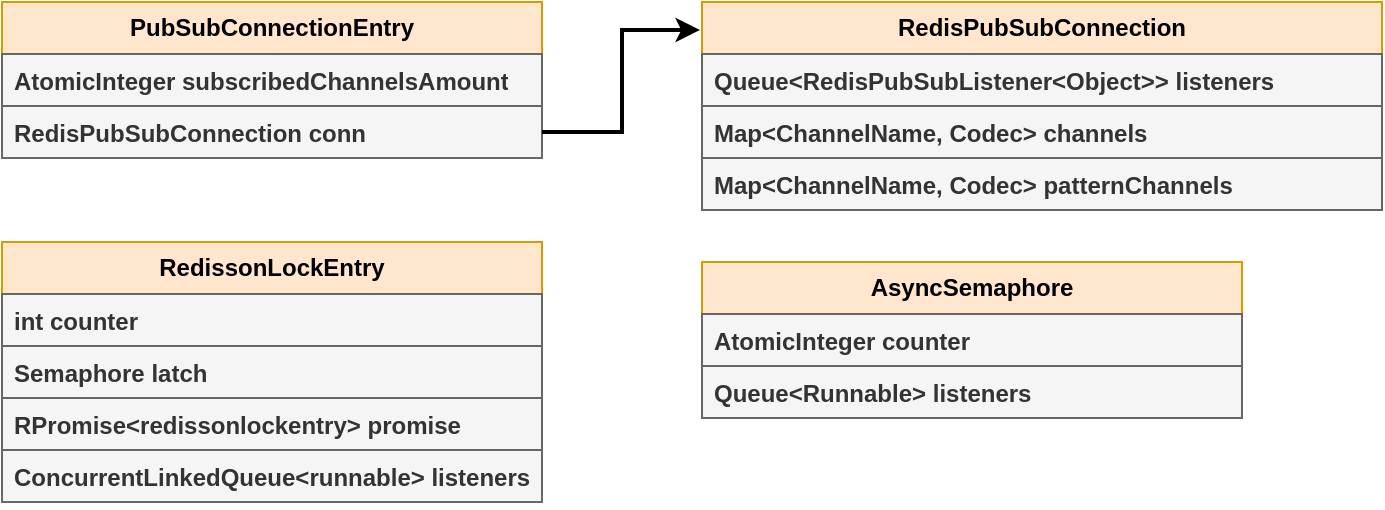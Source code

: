 <mxfile version="14.4.3" type="device"><diagram id="NFw1PuzPSQkCXQCqtwqA" name="第 1 页"><mxGraphModel dx="1422" dy="822" grid="1" gridSize="10" guides="1" tooltips="1" connect="1" arrows="1" fold="1" page="1" pageScale="1" pageWidth="827" pageHeight="1169" math="0" shadow="0"><root><mxCell id="0"/><mxCell id="1" parent="0"/><mxCell id="BqEv7E_Hn3-AEk-wpneH-15" value="PubSubConnectionEntry" style="swimlane;fontStyle=1;childLayout=stackLayout;horizontal=1;startSize=26;fillColor=#ffe6cc;horizontalStack=0;resizeParent=1;resizeParentMax=0;resizeLast=0;collapsible=1;marginBottom=0;strokeColor=#d79b00;fontFamily=Helvetica;whiteSpace=wrap;" parent="1" vertex="1"><mxGeometry x="50" y="130" width="270" height="78" as="geometry"/></mxCell><mxCell id="BqEv7E_Hn3-AEk-wpneH-16" value="AtomicInteger subscribedChannelsAmount" style="text;strokeColor=#666666;fillColor=#f5f5f5;align=left;verticalAlign=top;spacingLeft=4;spacingRight=4;overflow=hidden;rotatable=0;points=[[0,0.5],[1,0.5]];portConstraint=eastwest;fontColor=#333333;fontStyle=1;fontFamily=Helvetica;whiteSpace=wrap;" parent="BqEv7E_Hn3-AEk-wpneH-15" vertex="1"><mxGeometry y="26" width="270" height="26" as="geometry"/></mxCell><mxCell id="BqEv7E_Hn3-AEk-wpneH-17" value="RedisPubSubConnection conn" style="text;strokeColor=#666666;fillColor=#f5f5f5;align=left;verticalAlign=top;spacingLeft=4;spacingRight=4;overflow=hidden;rotatable=0;points=[[0,0.5],[1,0.5]];portConstraint=eastwest;fontColor=#333333;fontStyle=1;fontFamily=Helvetica;whiteSpace=wrap;" parent="BqEv7E_Hn3-AEk-wpneH-15" vertex="1"><mxGeometry y="52" width="270" height="26" as="geometry"/></mxCell><mxCell id="BqEv7E_Hn3-AEk-wpneH-19" value="RedissonLockEntry" style="swimlane;fontStyle=1;childLayout=stackLayout;horizontal=1;startSize=26;fillColor=#ffe6cc;horizontalStack=0;resizeParent=1;resizeParentMax=0;resizeLast=0;collapsible=1;marginBottom=0;strokeColor=#d79b00;fontFamily=Helvetica;whiteSpace=wrap;" parent="1" vertex="1"><mxGeometry x="50" y="250" width="270" height="130" as="geometry"/></mxCell><mxCell id="BqEv7E_Hn3-AEk-wpneH-20" value="int counter" style="text;strokeColor=#666666;fillColor=#f5f5f5;align=left;verticalAlign=top;spacingLeft=4;spacingRight=4;overflow=hidden;rotatable=0;points=[[0,0.5],[1,0.5]];portConstraint=eastwest;fontColor=#333333;fontStyle=1;fontFamily=Helvetica;whiteSpace=wrap;" parent="BqEv7E_Hn3-AEk-wpneH-19" vertex="1"><mxGeometry y="26" width="270" height="26" as="geometry"/></mxCell><mxCell id="BqEv7E_Hn3-AEk-wpneH-21" value="Semaphore latch" style="text;strokeColor=#666666;fillColor=#f5f5f5;align=left;verticalAlign=top;spacingLeft=4;spacingRight=4;overflow=hidden;rotatable=0;points=[[0,0.5],[1,0.5]];portConstraint=eastwest;fontColor=#333333;fontStyle=1;fontFamily=Helvetica;whiteSpace=wrap;" parent="BqEv7E_Hn3-AEk-wpneH-19" vertex="1"><mxGeometry y="52" width="270" height="26" as="geometry"/></mxCell><mxCell id="BqEv7E_Hn3-AEk-wpneH-31" value="RPromise&lt;redissonlockentry&gt; promise" style="text;strokeColor=#666666;fillColor=#f5f5f5;align=left;verticalAlign=top;spacingLeft=4;spacingRight=4;overflow=hidden;rotatable=0;points=[[0,0.5],[1,0.5]];portConstraint=eastwest;fontColor=#333333;fontStyle=1;fontFamily=Helvetica;whiteSpace=wrap;" parent="BqEv7E_Hn3-AEk-wpneH-19" vertex="1"><mxGeometry y="78" width="270" height="26" as="geometry"/></mxCell><mxCell id="BqEv7E_Hn3-AEk-wpneH-32" value=" ConcurrentLinkedQueue&lt;runnable&gt; listeners" style="text;strokeColor=#666666;fillColor=#f5f5f5;align=left;verticalAlign=top;spacingLeft=4;spacingRight=4;overflow=hidden;rotatable=0;points=[[0,0.5],[1,0.5]];portConstraint=eastwest;fontColor=#333333;fontStyle=1;fontFamily=Helvetica;whiteSpace=wrap;" parent="BqEv7E_Hn3-AEk-wpneH-19" vertex="1"><mxGeometry y="104" width="270" height="26" as="geometry"/></mxCell><mxCell id="BqEv7E_Hn3-AEk-wpneH-33" value="RedisPubSubConnection" style="swimlane;fontStyle=1;childLayout=stackLayout;horizontal=1;startSize=26;fillColor=#ffe6cc;horizontalStack=0;resizeParent=1;resizeParentMax=0;resizeLast=0;collapsible=1;marginBottom=0;strokeColor=#d79b00;fontFamily=Helvetica;whiteSpace=wrap;" parent="1" vertex="1"><mxGeometry x="400" y="130" width="340" height="104" as="geometry"/></mxCell><mxCell id="BqEv7E_Hn3-AEk-wpneH-34" value="Queue&lt;RedisPubSubListener&lt;Object&gt;&gt; listeners" style="text;strokeColor=#666666;fillColor=#f5f5f5;align=left;verticalAlign=top;spacingLeft=4;spacingRight=4;overflow=hidden;rotatable=0;points=[[0,0.5],[1,0.5]];portConstraint=eastwest;fontColor=#333333;fontStyle=1;fontFamily=Helvetica;whiteSpace=wrap;" parent="BqEv7E_Hn3-AEk-wpneH-33" vertex="1"><mxGeometry y="26" width="340" height="26" as="geometry"/></mxCell><mxCell id="BqEv7E_Hn3-AEk-wpneH-35" value="Map&lt;ChannelName, Codec&gt; channels" style="text;strokeColor=#666666;fillColor=#f5f5f5;align=left;verticalAlign=top;spacingLeft=4;spacingRight=4;overflow=hidden;rotatable=0;points=[[0,0.5],[1,0.5]];portConstraint=eastwest;fontColor=#333333;fontStyle=1;fontFamily=Helvetica;whiteSpace=wrap;" parent="BqEv7E_Hn3-AEk-wpneH-33" vertex="1"><mxGeometry y="52" width="340" height="26" as="geometry"/></mxCell><mxCell id="BqEv7E_Hn3-AEk-wpneH-36" value="Map&lt;ChannelName, Codec&gt; patternChannels" style="text;strokeColor=#666666;fillColor=#f5f5f5;align=left;verticalAlign=top;spacingLeft=4;spacingRight=4;overflow=hidden;rotatable=0;points=[[0,0.5],[1,0.5]];portConstraint=eastwest;fontColor=#333333;fontStyle=1;fontFamily=Helvetica;whiteSpace=wrap;" parent="BqEv7E_Hn3-AEk-wpneH-33" vertex="1"><mxGeometry y="78" width="340" height="26" as="geometry"/></mxCell><mxCell id="BqEv7E_Hn3-AEk-wpneH-48" value="AsyncSemaphore" style="swimlane;fontStyle=1;childLayout=stackLayout;horizontal=1;startSize=26;fillColor=#ffe6cc;horizontalStack=0;resizeParent=1;resizeParentMax=0;resizeLast=0;collapsible=1;marginBottom=0;strokeColor=#d79b00;fontFamily=Helvetica;whiteSpace=wrap;" parent="1" vertex="1"><mxGeometry x="400" y="260" width="270" height="78" as="geometry"/></mxCell><mxCell id="BqEv7E_Hn3-AEk-wpneH-49" value="AtomicInteger counter" style="text;strokeColor=#666666;fillColor=#f5f5f5;align=left;verticalAlign=top;spacingLeft=4;spacingRight=4;overflow=hidden;rotatable=0;points=[[0,0.5],[1,0.5]];portConstraint=eastwest;fontColor=#333333;fontStyle=1;fontFamily=Helvetica;whiteSpace=wrap;" parent="BqEv7E_Hn3-AEk-wpneH-48" vertex="1"><mxGeometry y="26" width="270" height="26" as="geometry"/></mxCell><mxCell id="BqEv7E_Hn3-AEk-wpneH-50" value="Queue&lt;Runnable&gt; listeners" style="text;strokeColor=#666666;fillColor=#f5f5f5;align=left;verticalAlign=top;spacingLeft=4;spacingRight=4;overflow=hidden;rotatable=0;points=[[0,0.5],[1,0.5]];portConstraint=eastwest;fontColor=#333333;fontStyle=1;fontFamily=Helvetica;whiteSpace=wrap;" parent="BqEv7E_Hn3-AEk-wpneH-48" vertex="1"><mxGeometry y="52" width="270" height="26" as="geometry"/></mxCell><mxCell id="2ne066Cl9PR5-Rkeb-fx-1" style="edgeStyle=orthogonalEdgeStyle;rounded=0;orthogonalLoop=1;jettySize=auto;html=1;entryX=-0.003;entryY=0.135;entryDx=0;entryDy=0;entryPerimeter=0;strokeWidth=2;fontFamily=Helvetica;fontSize=13;" edge="1" parent="1" source="BqEv7E_Hn3-AEk-wpneH-17" target="BqEv7E_Hn3-AEk-wpneH-33"><mxGeometry relative="1" as="geometry"/></mxCell></root></mxGraphModel></diagram></mxfile>